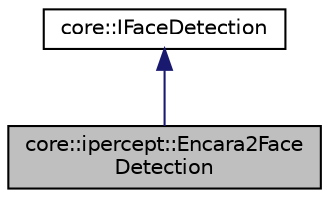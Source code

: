 digraph "core::ipercept::Encara2FaceDetection"
{
  edge [fontname="Helvetica",fontsize="10",labelfontname="Helvetica",labelfontsize="10"];
  node [fontname="Helvetica",fontsize="10",shape=record];
  Node1 [label="core::ipercept::Encara2Face\lDetection",height=0.2,width=0.4,color="black", fillcolor="grey75", style="filled" fontcolor="black"];
  Node2 -> Node1 [dir="back",color="midnightblue",fontsize="10",style="solid",fontname="Helvetica"];
  Node2 [label="core::IFaceDetection",height=0.2,width=0.4,color="black", fillcolor="white", style="filled",URL="$classcore_1_1_i_face_detection.html"];
}
